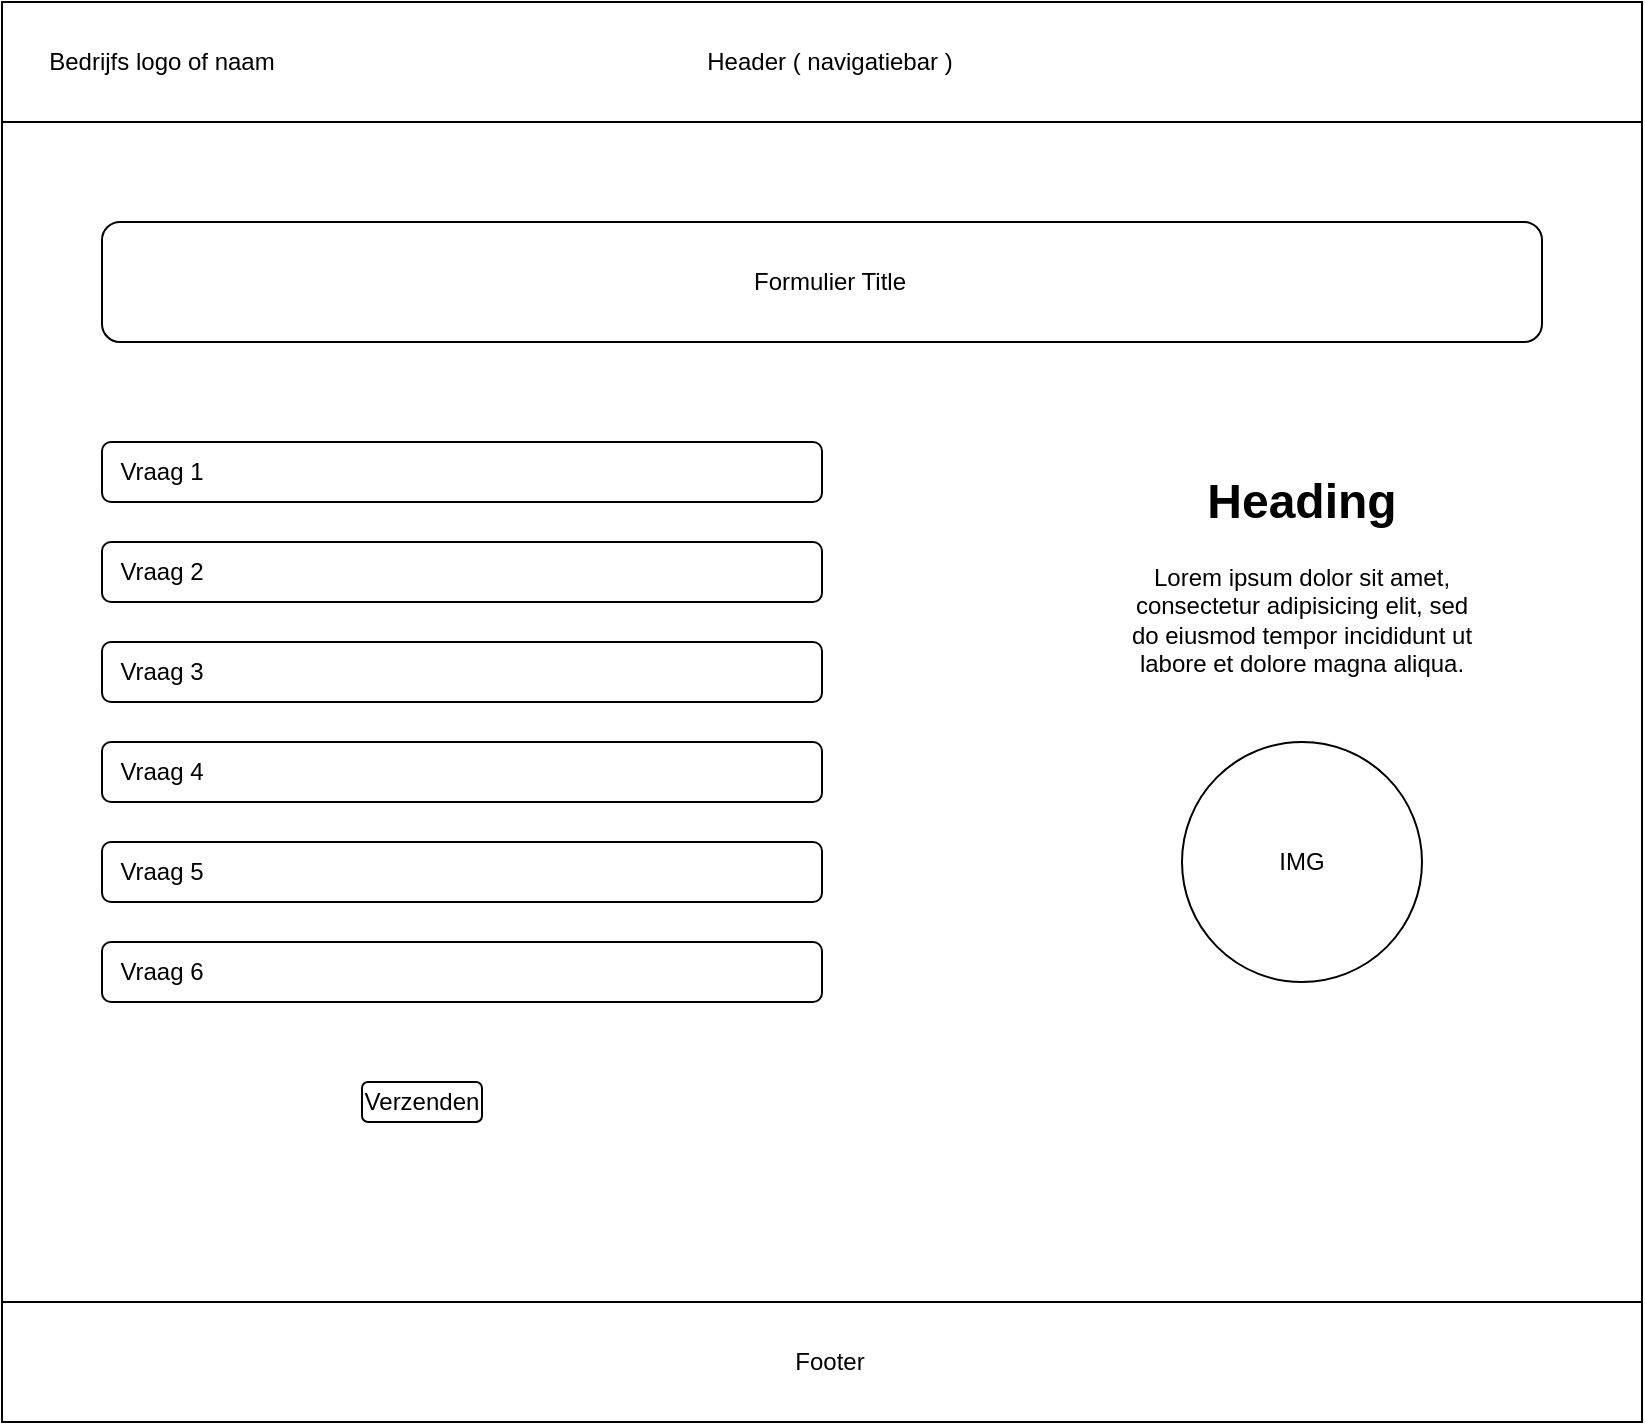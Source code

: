 <mxfile version="15.5.9" type="device"><diagram id="rohADWikS6ULlLOyzOD2" name="Page-1"><mxGraphModel dx="2426" dy="896" grid="1" gridSize="10" guides="1" tooltips="1" connect="1" arrows="1" fold="1" page="1" pageScale="1" pageWidth="827" pageHeight="1169" math="0" shadow="0"><root><mxCell id="0"/><mxCell id="1" parent="0"/><mxCell id="RRZwe2GiRj5TSNOu3foV-1" value="" style="rounded=0;whiteSpace=wrap;html=1;" vertex="1" parent="1"><mxGeometry width="820" height="60" as="geometry"/></mxCell><mxCell id="RRZwe2GiRj5TSNOu3foV-2" value="Header ( navigatiebar )" style="text;html=1;strokeColor=none;fillColor=none;align=center;verticalAlign=middle;whiteSpace=wrap;rounded=0;" vertex="1" parent="1"><mxGeometry x="329" y="15" width="170" height="30" as="geometry"/></mxCell><mxCell id="RRZwe2GiRj5TSNOu3foV-4" value="Bedrijfs logo of naam" style="text;html=1;strokeColor=none;fillColor=none;align=center;verticalAlign=middle;whiteSpace=wrap;rounded=0;" vertex="1" parent="1"><mxGeometry x="10" y="15" width="140" height="30" as="geometry"/></mxCell><mxCell id="RRZwe2GiRj5TSNOu3foV-5" value="" style="rounded=0;whiteSpace=wrap;html=1;" vertex="1" parent="1"><mxGeometry y="60" width="820" height="590" as="geometry"/></mxCell><mxCell id="RRZwe2GiRj5TSNOu3foV-6" value="" style="rounded=1;whiteSpace=wrap;html=1;" vertex="1" parent="1"><mxGeometry x="50" y="110" width="720" height="60" as="geometry"/></mxCell><mxCell id="RRZwe2GiRj5TSNOu3foV-7" value="Formulier Title" style="text;html=1;strokeColor=none;fillColor=none;align=center;verticalAlign=middle;whiteSpace=wrap;rounded=0;" vertex="1" parent="1"><mxGeometry x="329" y="125" width="170" height="30" as="geometry"/></mxCell><mxCell id="RRZwe2GiRj5TSNOu3foV-8" value="" style="rounded=1;whiteSpace=wrap;html=1;" vertex="1" parent="1"><mxGeometry x="50" y="220" width="360" height="30" as="geometry"/></mxCell><mxCell id="RRZwe2GiRj5TSNOu3foV-9" value="" style="rounded=1;whiteSpace=wrap;html=1;" vertex="1" parent="1"><mxGeometry x="50" y="270" width="360" height="30" as="geometry"/></mxCell><mxCell id="RRZwe2GiRj5TSNOu3foV-10" value="" style="rounded=1;whiteSpace=wrap;html=1;" vertex="1" parent="1"><mxGeometry x="50" y="320" width="360" height="30" as="geometry"/></mxCell><mxCell id="RRZwe2GiRj5TSNOu3foV-11" value="" style="rounded=1;whiteSpace=wrap;html=1;" vertex="1" parent="1"><mxGeometry x="50" y="370" width="360" height="30" as="geometry"/></mxCell><mxCell id="RRZwe2GiRj5TSNOu3foV-12" value="" style="rounded=1;whiteSpace=wrap;html=1;" vertex="1" parent="1"><mxGeometry x="50" y="420" width="360" height="30" as="geometry"/></mxCell><mxCell id="RRZwe2GiRj5TSNOu3foV-13" value="" style="rounded=1;whiteSpace=wrap;html=1;" vertex="1" parent="1"><mxGeometry x="50" y="470" width="360" height="30" as="geometry"/></mxCell><mxCell id="RRZwe2GiRj5TSNOu3foV-14" value="" style="ellipse;whiteSpace=wrap;html=1;aspect=fixed;" vertex="1" parent="1"><mxGeometry x="590" y="370" width="120" height="120" as="geometry"/></mxCell><mxCell id="RRZwe2GiRj5TSNOu3foV-15" value="IMG" style="text;html=1;strokeColor=none;fillColor=none;align=center;verticalAlign=middle;whiteSpace=wrap;rounded=0;" vertex="1" parent="1"><mxGeometry x="620" y="415" width="60" height="30" as="geometry"/></mxCell><mxCell id="RRZwe2GiRj5TSNOu3foV-16" value="Vraag 1" style="text;html=1;strokeColor=none;fillColor=none;align=center;verticalAlign=middle;whiteSpace=wrap;rounded=0;" vertex="1" parent="1"><mxGeometry x="50" y="220" width="60" height="30" as="geometry"/></mxCell><mxCell id="RRZwe2GiRj5TSNOu3foV-17" value="Vraag 2" style="text;html=1;strokeColor=none;fillColor=none;align=center;verticalAlign=middle;whiteSpace=wrap;rounded=0;" vertex="1" parent="1"><mxGeometry x="50" y="270" width="60" height="30" as="geometry"/></mxCell><mxCell id="RRZwe2GiRj5TSNOu3foV-18" value="Vraag 3" style="text;html=1;strokeColor=none;fillColor=none;align=center;verticalAlign=middle;whiteSpace=wrap;rounded=0;" vertex="1" parent="1"><mxGeometry x="50" y="320" width="60" height="30" as="geometry"/></mxCell><mxCell id="RRZwe2GiRj5TSNOu3foV-19" value="Vraag 4" style="text;html=1;strokeColor=none;fillColor=none;align=center;verticalAlign=middle;whiteSpace=wrap;rounded=0;" vertex="1" parent="1"><mxGeometry x="50" y="370" width="60" height="30" as="geometry"/></mxCell><mxCell id="RRZwe2GiRj5TSNOu3foV-20" value="Vraag 5" style="text;html=1;strokeColor=none;fillColor=none;align=center;verticalAlign=middle;whiteSpace=wrap;rounded=0;" vertex="1" parent="1"><mxGeometry x="50" y="420" width="60" height="30" as="geometry"/></mxCell><mxCell id="RRZwe2GiRj5TSNOu3foV-21" value="Vraag 6" style="text;html=1;strokeColor=none;fillColor=none;align=center;verticalAlign=middle;whiteSpace=wrap;rounded=0;" vertex="1" parent="1"><mxGeometry x="50" y="470" width="60" height="30" as="geometry"/></mxCell><mxCell id="RRZwe2GiRj5TSNOu3foV-22" value="" style="rounded=0;whiteSpace=wrap;html=1;" vertex="1" parent="1"><mxGeometry y="650" width="820" height="60" as="geometry"/></mxCell><mxCell id="RRZwe2GiRj5TSNOu3foV-23" value="Footer" style="text;html=1;strokeColor=none;fillColor=none;align=center;verticalAlign=middle;whiteSpace=wrap;rounded=0;" vertex="1" parent="1"><mxGeometry x="384" y="665" width="60" height="30" as="geometry"/></mxCell><mxCell id="RRZwe2GiRj5TSNOu3foV-24" value="" style="rounded=1;whiteSpace=wrap;html=1;" vertex="1" parent="1"><mxGeometry x="180" y="540" width="60" height="20" as="geometry"/></mxCell><mxCell id="RRZwe2GiRj5TSNOu3foV-25" value="Verzenden" style="text;html=1;strokeColor=none;fillColor=none;align=center;verticalAlign=middle;whiteSpace=wrap;rounded=0;" vertex="1" parent="1"><mxGeometry x="180" y="535" width="60" height="30" as="geometry"/></mxCell><mxCell id="RRZwe2GiRj5TSNOu3foV-26" value="&lt;h1&gt;Heading&lt;/h1&gt;&lt;p&gt;Lorem ipsum dolor sit amet, consectetur adipisicing elit, sed do eiusmod tempor incididunt ut labore et dolore magna aliqua.&lt;/p&gt;" style="text;html=1;strokeColor=none;fillColor=none;spacing=5;spacingTop=-20;whiteSpace=wrap;overflow=hidden;rounded=0;align=center;" vertex="1" parent="1"><mxGeometry x="555" y="230" width="190" height="120" as="geometry"/></mxCell></root></mxGraphModel></diagram></mxfile>